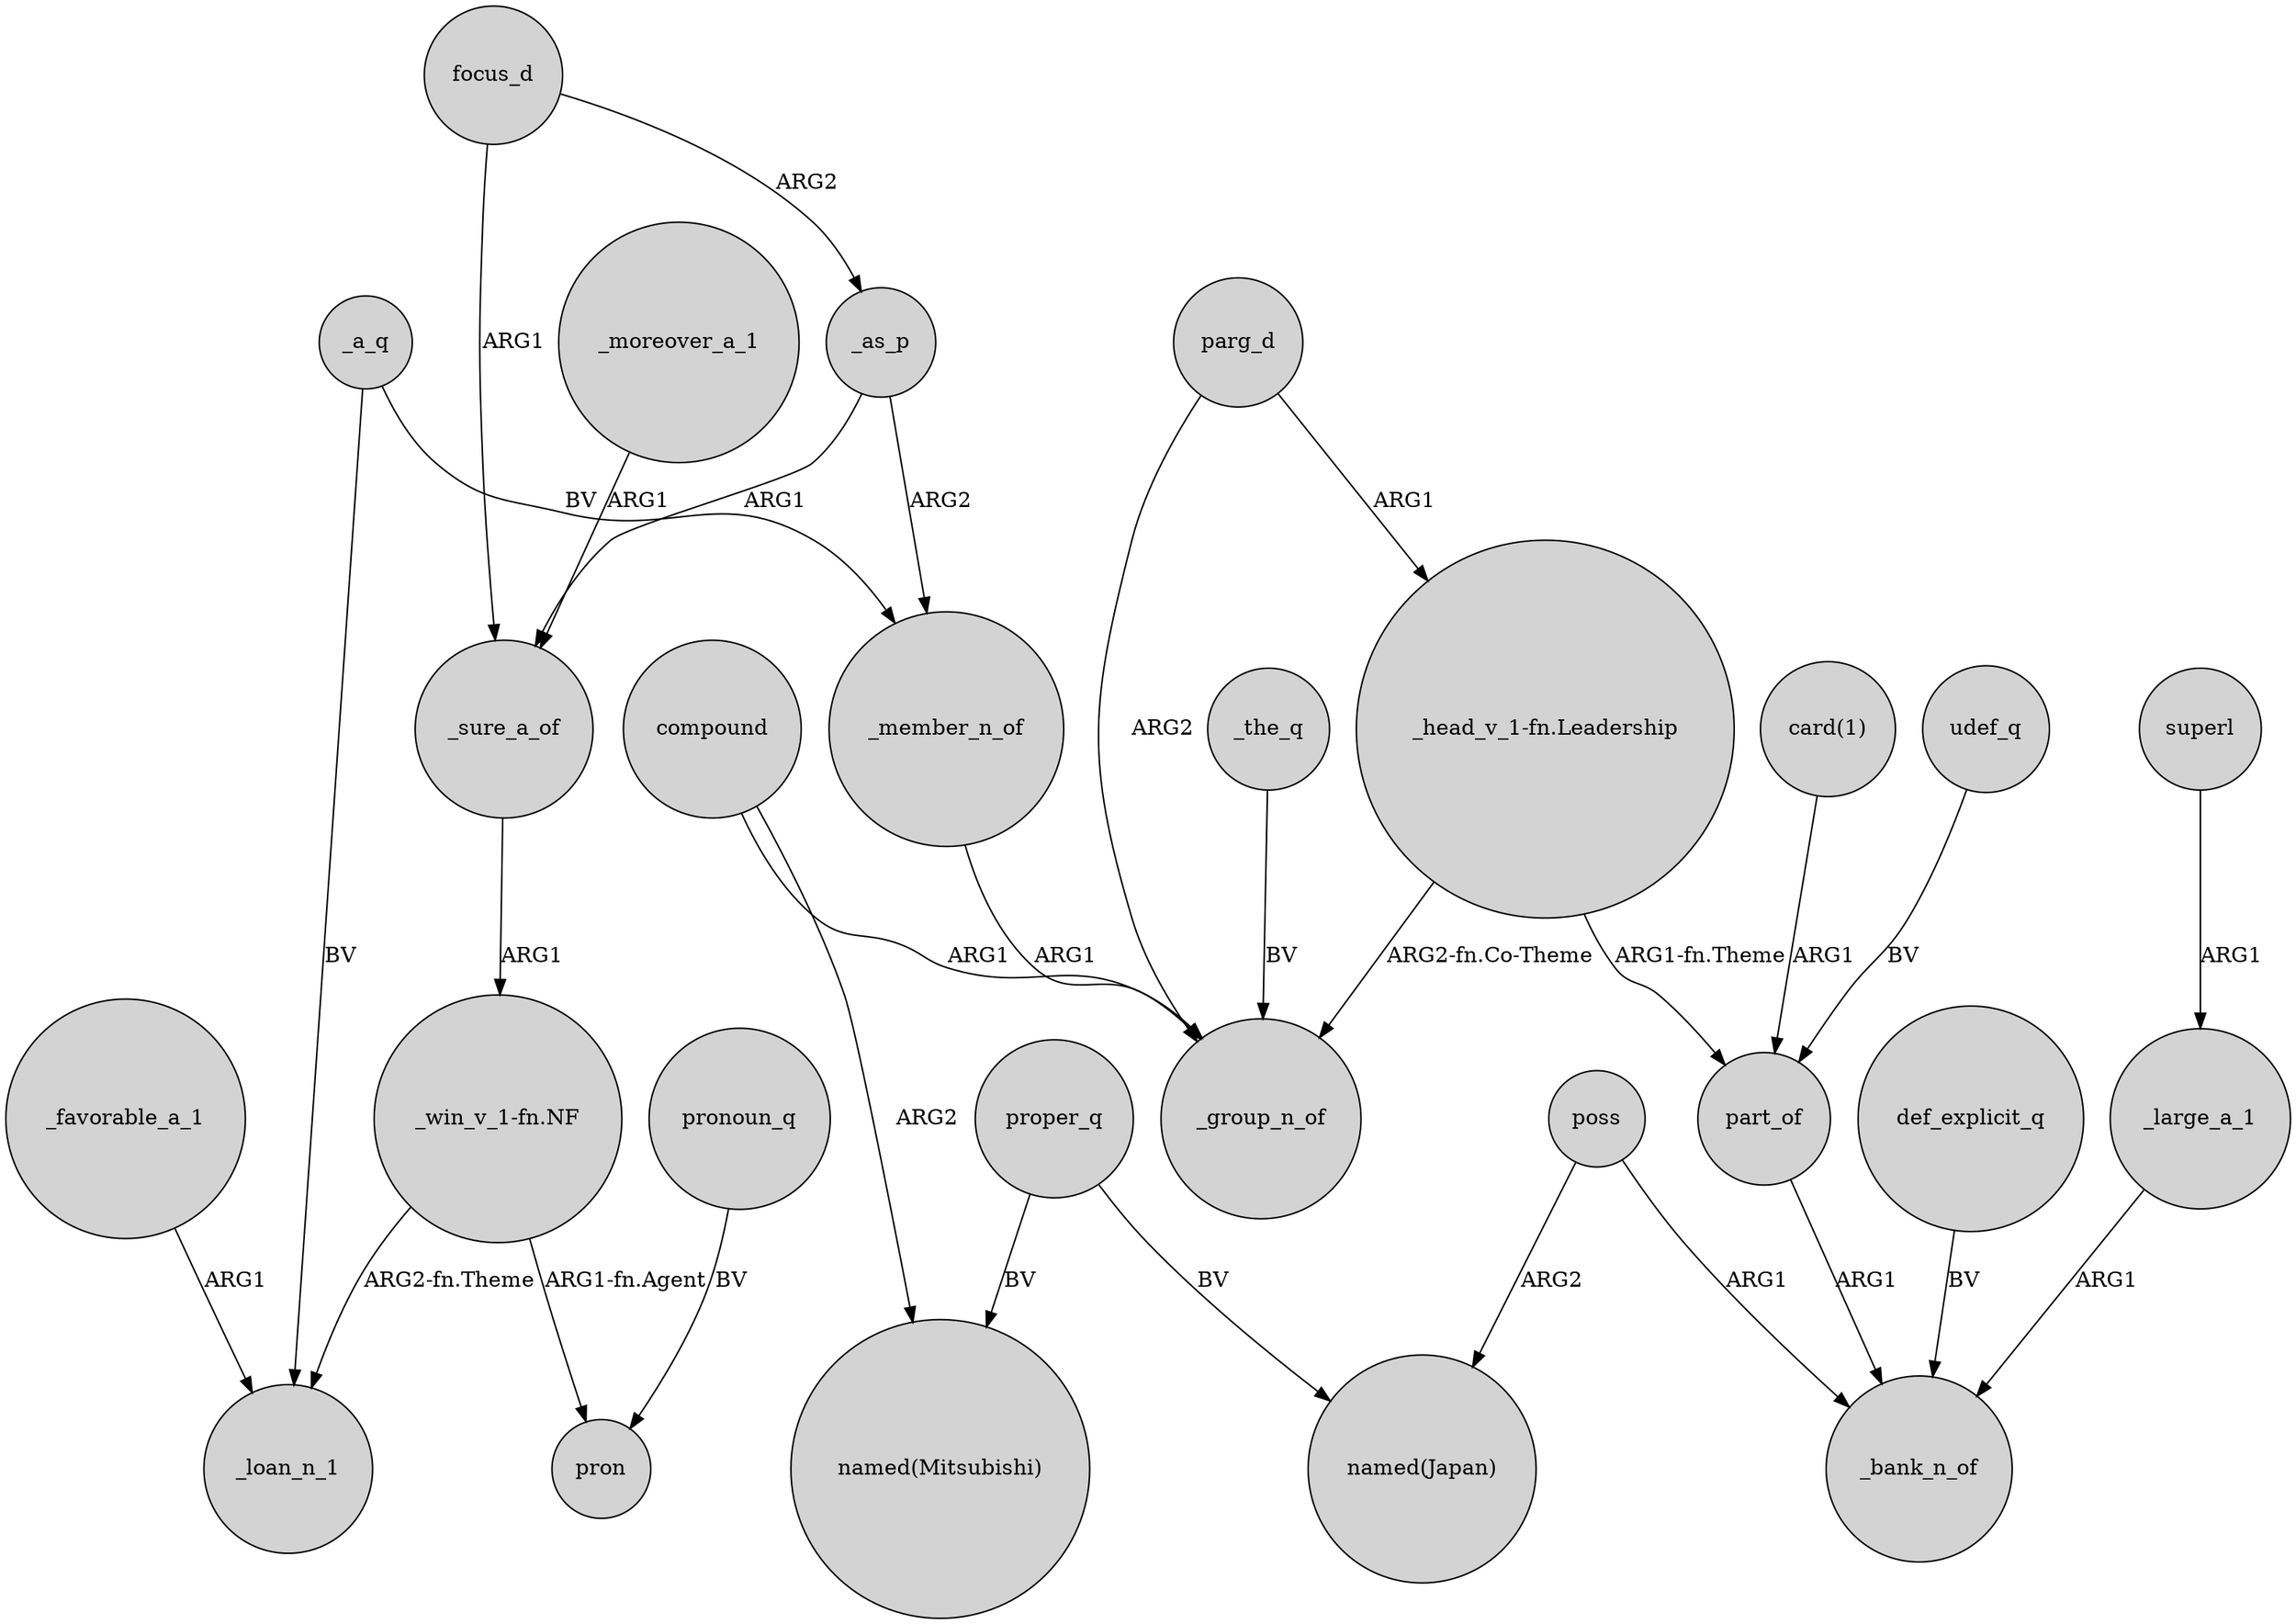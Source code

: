 digraph {
	node [shape=circle style=filled]
	superl -> _large_a_1 [label=ARG1]
	_a_q -> _loan_n_1 [label=BV]
	udef_q -> part_of [label=BV]
	_as_p -> _member_n_of [label=ARG2]
	parg_d -> "_head_v_1-fn.Leadership" [label=ARG1]
	_large_a_1 -> _bank_n_of [label=ARG1]
	focus_d -> _as_p [label=ARG2]
	_favorable_a_1 -> _loan_n_1 [label=ARG1]
	parg_d -> _group_n_of [label=ARG2]
	_moreover_a_1 -> _sure_a_of [label=ARG1]
	part_of -> _bank_n_of [label=ARG1]
	focus_d -> _sure_a_of [label=ARG1]
	_the_q -> _group_n_of [label=BV]
	proper_q -> "named(Japan)" [label=BV]
	"_win_v_1-fn.NF" -> _loan_n_1 [label="ARG2-fn.Theme"]
	_sure_a_of -> "_win_v_1-fn.NF" [label=ARG1]
	poss -> _bank_n_of [label=ARG1]
	pronoun_q -> pron [label=BV]
	poss -> "named(Japan)" [label=ARG2]
	compound -> "named(Mitsubishi)" [label=ARG2]
	proper_q -> "named(Mitsubishi)" [label=BV]
	_member_n_of -> _group_n_of [label=ARG1]
	"_head_v_1-fn.Leadership" -> _group_n_of [label="ARG2-fn.Co-Theme"]
	"_head_v_1-fn.Leadership" -> part_of [label="ARG1-fn.Theme"]
	def_explicit_q -> _bank_n_of [label=BV]
	"card(1)" -> part_of [label=ARG1]
	"_win_v_1-fn.NF" -> pron [label="ARG1-fn.Agent"]
	_a_q -> _member_n_of [label=BV]
	compound -> _group_n_of [label=ARG1]
	_as_p -> _sure_a_of [label=ARG1]
}
